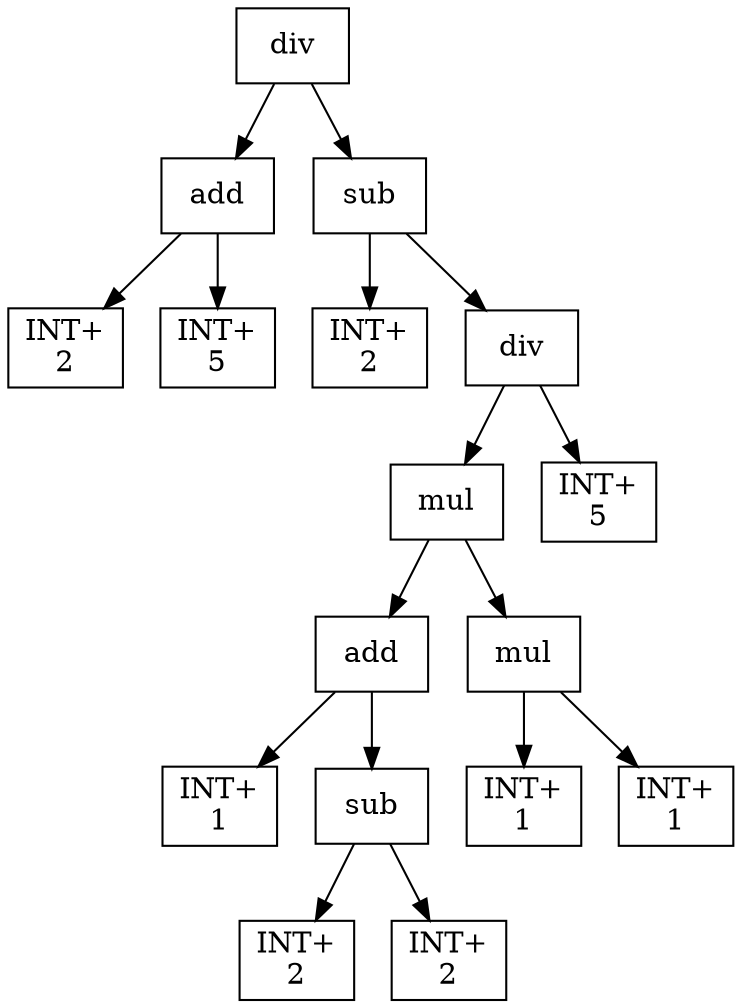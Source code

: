 digraph expr {
  node [shape=box];
  n1 [label="div"];
  n2 [label="add"];
  n3 [label="INT+\n2"];
  n4 [label="INT+\n5"];
  n2 -> n3;
  n2 -> n4;
  n5 [label="sub"];
  n6 [label="INT+\n2"];
  n7 [label="div"];
  n8 [label="mul"];
  n9 [label="add"];
  n10 [label="INT+\n1"];
  n11 [label="sub"];
  n12 [label="INT+\n2"];
  n13 [label="INT+\n2"];
  n11 -> n12;
  n11 -> n13;
  n9 -> n10;
  n9 -> n11;
  n14 [label="mul"];
  n15 [label="INT+\n1"];
  n16 [label="INT+\n1"];
  n14 -> n15;
  n14 -> n16;
  n8 -> n9;
  n8 -> n14;
  n17 [label="INT+\n5"];
  n7 -> n8;
  n7 -> n17;
  n5 -> n6;
  n5 -> n7;
  n1 -> n2;
  n1 -> n5;
}